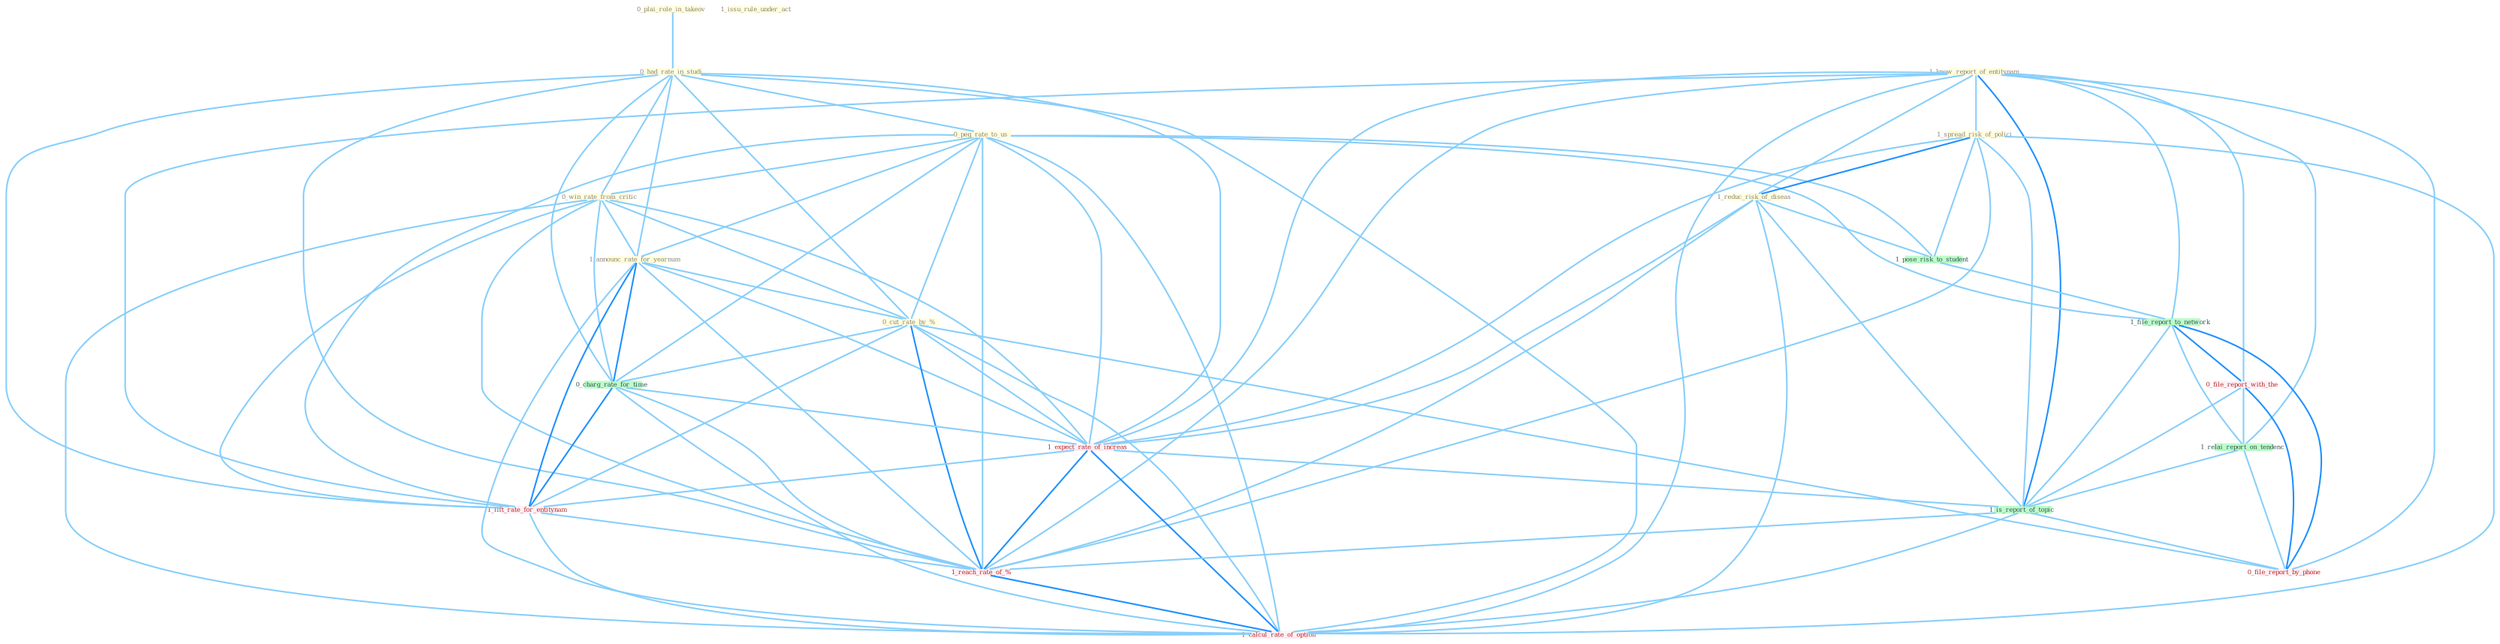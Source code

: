 Graph G{ 
    node
    [shape=polygon,style=filled,width=.5,height=.06,color="#BDFCC9",fixedsize=true,fontsize=4,
    fontcolor="#2f4f4f"];
    {node
    [color="#ffffe0", fontcolor="#8b7d6b"] "0_plai_role_in_takeov " "1_know_report_of_entitynam " "0_had_rate_in_studi " "0_peg_rate_to_us " "1_spread_risk_of_polici " "0_win_rate_from_critic " "1_reduc_risk_of_diseas " "1_announc_rate_for_yearnum " "0_cut_rate_by_% " "1_issu_rule_under_act "}
{node [color="#fff0f5", fontcolor="#b22222"] "0_file_report_with_the " "1_expect_rate_of_increas " "1_lift_rate_for_entitynam " "1_reach_rate_of_% " "0_file_report_by_phone " "1_calcul_rate_of_option "}
edge [color="#B0E2FF"];

	"0_plai_role_in_takeov " -- "0_had_rate_in_studi " [w="1", color="#87cefa" ];
	"1_know_report_of_entitynam " -- "1_spread_risk_of_polici " [w="1", color="#87cefa" ];
	"1_know_report_of_entitynam " -- "1_reduc_risk_of_diseas " [w="1", color="#87cefa" ];
	"1_know_report_of_entitynam " -- "1_file_report_to_network " [w="1", color="#87cefa" ];
	"1_know_report_of_entitynam " -- "0_file_report_with_the " [w="1", color="#87cefa" ];
	"1_know_report_of_entitynam " -- "1_expect_rate_of_increas " [w="1", color="#87cefa" ];
	"1_know_report_of_entitynam " -- "1_relai_report_on_tendenc " [w="1", color="#87cefa" ];
	"1_know_report_of_entitynam " -- "1_lift_rate_for_entitynam " [w="1", color="#87cefa" ];
	"1_know_report_of_entitynam " -- "1_is_report_of_topic " [w="2", color="#1e90ff" , len=0.8];
	"1_know_report_of_entitynam " -- "1_reach_rate_of_% " [w="1", color="#87cefa" ];
	"1_know_report_of_entitynam " -- "0_file_report_by_phone " [w="1", color="#87cefa" ];
	"1_know_report_of_entitynam " -- "1_calcul_rate_of_option " [w="1", color="#87cefa" ];
	"0_had_rate_in_studi " -- "0_peg_rate_to_us " [w="1", color="#87cefa" ];
	"0_had_rate_in_studi " -- "0_win_rate_from_critic " [w="1", color="#87cefa" ];
	"0_had_rate_in_studi " -- "1_announc_rate_for_yearnum " [w="1", color="#87cefa" ];
	"0_had_rate_in_studi " -- "0_cut_rate_by_% " [w="1", color="#87cefa" ];
	"0_had_rate_in_studi " -- "0_charg_rate_for_time " [w="1", color="#87cefa" ];
	"0_had_rate_in_studi " -- "1_expect_rate_of_increas " [w="1", color="#87cefa" ];
	"0_had_rate_in_studi " -- "1_lift_rate_for_entitynam " [w="1", color="#87cefa" ];
	"0_had_rate_in_studi " -- "1_reach_rate_of_% " [w="1", color="#87cefa" ];
	"0_had_rate_in_studi " -- "1_calcul_rate_of_option " [w="1", color="#87cefa" ];
	"0_peg_rate_to_us " -- "0_win_rate_from_critic " [w="1", color="#87cefa" ];
	"0_peg_rate_to_us " -- "1_announc_rate_for_yearnum " [w="1", color="#87cefa" ];
	"0_peg_rate_to_us " -- "0_cut_rate_by_% " [w="1", color="#87cefa" ];
	"0_peg_rate_to_us " -- "1_pose_risk_to_student " [w="1", color="#87cefa" ];
	"0_peg_rate_to_us " -- "1_file_report_to_network " [w="1", color="#87cefa" ];
	"0_peg_rate_to_us " -- "0_charg_rate_for_time " [w="1", color="#87cefa" ];
	"0_peg_rate_to_us " -- "1_expect_rate_of_increas " [w="1", color="#87cefa" ];
	"0_peg_rate_to_us " -- "1_lift_rate_for_entitynam " [w="1", color="#87cefa" ];
	"0_peg_rate_to_us " -- "1_reach_rate_of_% " [w="1", color="#87cefa" ];
	"0_peg_rate_to_us " -- "1_calcul_rate_of_option " [w="1", color="#87cefa" ];
	"1_spread_risk_of_polici " -- "1_reduc_risk_of_diseas " [w="2", color="#1e90ff" , len=0.8];
	"1_spread_risk_of_polici " -- "1_pose_risk_to_student " [w="1", color="#87cefa" ];
	"1_spread_risk_of_polici " -- "1_expect_rate_of_increas " [w="1", color="#87cefa" ];
	"1_spread_risk_of_polici " -- "1_is_report_of_topic " [w="1", color="#87cefa" ];
	"1_spread_risk_of_polici " -- "1_reach_rate_of_% " [w="1", color="#87cefa" ];
	"1_spread_risk_of_polici " -- "1_calcul_rate_of_option " [w="1", color="#87cefa" ];
	"0_win_rate_from_critic " -- "1_announc_rate_for_yearnum " [w="1", color="#87cefa" ];
	"0_win_rate_from_critic " -- "0_cut_rate_by_% " [w="1", color="#87cefa" ];
	"0_win_rate_from_critic " -- "0_charg_rate_for_time " [w="1", color="#87cefa" ];
	"0_win_rate_from_critic " -- "1_expect_rate_of_increas " [w="1", color="#87cefa" ];
	"0_win_rate_from_critic " -- "1_lift_rate_for_entitynam " [w="1", color="#87cefa" ];
	"0_win_rate_from_critic " -- "1_reach_rate_of_% " [w="1", color="#87cefa" ];
	"0_win_rate_from_critic " -- "1_calcul_rate_of_option " [w="1", color="#87cefa" ];
	"1_reduc_risk_of_diseas " -- "1_pose_risk_to_student " [w="1", color="#87cefa" ];
	"1_reduc_risk_of_diseas " -- "1_expect_rate_of_increas " [w="1", color="#87cefa" ];
	"1_reduc_risk_of_diseas " -- "1_is_report_of_topic " [w="1", color="#87cefa" ];
	"1_reduc_risk_of_diseas " -- "1_reach_rate_of_% " [w="1", color="#87cefa" ];
	"1_reduc_risk_of_diseas " -- "1_calcul_rate_of_option " [w="1", color="#87cefa" ];
	"1_announc_rate_for_yearnum " -- "0_cut_rate_by_% " [w="1", color="#87cefa" ];
	"1_announc_rate_for_yearnum " -- "0_charg_rate_for_time " [w="2", color="#1e90ff" , len=0.8];
	"1_announc_rate_for_yearnum " -- "1_expect_rate_of_increas " [w="1", color="#87cefa" ];
	"1_announc_rate_for_yearnum " -- "1_lift_rate_for_entitynam " [w="2", color="#1e90ff" , len=0.8];
	"1_announc_rate_for_yearnum " -- "1_reach_rate_of_% " [w="1", color="#87cefa" ];
	"1_announc_rate_for_yearnum " -- "1_calcul_rate_of_option " [w="1", color="#87cefa" ];
	"0_cut_rate_by_% " -- "0_charg_rate_for_time " [w="1", color="#87cefa" ];
	"0_cut_rate_by_% " -- "1_expect_rate_of_increas " [w="1", color="#87cefa" ];
	"0_cut_rate_by_% " -- "1_lift_rate_for_entitynam " [w="1", color="#87cefa" ];
	"0_cut_rate_by_% " -- "1_reach_rate_of_% " [w="2", color="#1e90ff" , len=0.8];
	"0_cut_rate_by_% " -- "0_file_report_by_phone " [w="1", color="#87cefa" ];
	"0_cut_rate_by_% " -- "1_calcul_rate_of_option " [w="1", color="#87cefa" ];
	"1_pose_risk_to_student " -- "1_file_report_to_network " [w="1", color="#87cefa" ];
	"1_file_report_to_network " -- "0_file_report_with_the " [w="2", color="#1e90ff" , len=0.8];
	"1_file_report_to_network " -- "1_relai_report_on_tendenc " [w="1", color="#87cefa" ];
	"1_file_report_to_network " -- "1_is_report_of_topic " [w="1", color="#87cefa" ];
	"1_file_report_to_network " -- "0_file_report_by_phone " [w="2", color="#1e90ff" , len=0.8];
	"0_file_report_with_the " -- "1_relai_report_on_tendenc " [w="1", color="#87cefa" ];
	"0_file_report_with_the " -- "1_is_report_of_topic " [w="1", color="#87cefa" ];
	"0_file_report_with_the " -- "0_file_report_by_phone " [w="2", color="#1e90ff" , len=0.8];
	"0_charg_rate_for_time " -- "1_expect_rate_of_increas " [w="1", color="#87cefa" ];
	"0_charg_rate_for_time " -- "1_lift_rate_for_entitynam " [w="2", color="#1e90ff" , len=0.8];
	"0_charg_rate_for_time " -- "1_reach_rate_of_% " [w="1", color="#87cefa" ];
	"0_charg_rate_for_time " -- "1_calcul_rate_of_option " [w="1", color="#87cefa" ];
	"1_expect_rate_of_increas " -- "1_lift_rate_for_entitynam " [w="1", color="#87cefa" ];
	"1_expect_rate_of_increas " -- "1_is_report_of_topic " [w="1", color="#87cefa" ];
	"1_expect_rate_of_increas " -- "1_reach_rate_of_% " [w="2", color="#1e90ff" , len=0.8];
	"1_expect_rate_of_increas " -- "1_calcul_rate_of_option " [w="2", color="#1e90ff" , len=0.8];
	"1_relai_report_on_tendenc " -- "1_is_report_of_topic " [w="1", color="#87cefa" ];
	"1_relai_report_on_tendenc " -- "0_file_report_by_phone " [w="1", color="#87cefa" ];
	"1_lift_rate_for_entitynam " -- "1_reach_rate_of_% " [w="1", color="#87cefa" ];
	"1_lift_rate_for_entitynam " -- "1_calcul_rate_of_option " [w="1", color="#87cefa" ];
	"1_is_report_of_topic " -- "1_reach_rate_of_% " [w="1", color="#87cefa" ];
	"1_is_report_of_topic " -- "0_file_report_by_phone " [w="1", color="#87cefa" ];
	"1_is_report_of_topic " -- "1_calcul_rate_of_option " [w="1", color="#87cefa" ];
	"1_reach_rate_of_% " -- "1_calcul_rate_of_option " [w="2", color="#1e90ff" , len=0.8];
}